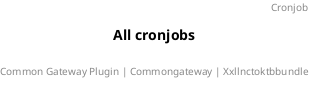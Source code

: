 @startuml
title: All cronjobs
footer: Common Gateway Plugin | Commongateway | Xxllnctoktbbundle 
header: Cronjob

@enduml

